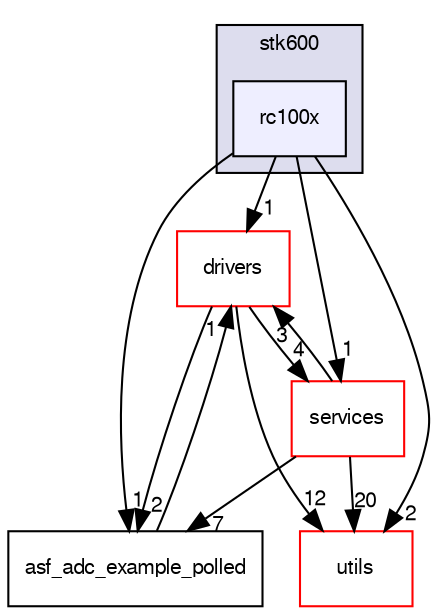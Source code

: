 digraph G {
  compound=true
  node [ fontsize="10", fontname="FreeSans"];
  edge [ labelfontsize="10", labelfontname="FreeSans"];
  subgraph clusterdir_51fe473b51ecf7e62fe74d21b4e358cd {
    graph [ bgcolor="#ddddee", pencolor="black", label="stk600" fontname="FreeSans", fontsize="10", URL="dir_51fe473b51ecf7e62fe74d21b4e358cd.html"]
  dir_0d8d737dc9bf5e9b5e74e6bfb431ecd9 [shape=box, label="rc100x", style="filled", fillcolor="#eeeeff", pencolor="black", URL="dir_0d8d737dc9bf5e9b5e74e6bfb431ecd9.html"];
  }
  dir_48d7c75bc2d65fbf40aa264a7dbfade3 [shape=box label="drivers" fillcolor="white" style="filled" color="red" URL="dir_48d7c75bc2d65fbf40aa264a7dbfade3.html"];
  dir_a3daf184e2a07ef4b49807f50f1e84df [shape=box label="asf_adc_example_polled" URL="dir_a3daf184e2a07ef4b49807f50f1e84df.html"];
  dir_6df56000e9397a0e5b9a9ad92f20af68 [shape=box label="services" fillcolor="white" style="filled" color="red" URL="dir_6df56000e9397a0e5b9a9ad92f20af68.html"];
  dir_e74a7c641d1b032fbb218d42b422d49b [shape=box label="utils" fillcolor="white" style="filled" color="red" URL="dir_e74a7c641d1b032fbb218d42b422d49b.html"];
  dir_48d7c75bc2d65fbf40aa264a7dbfade3->dir_a3daf184e2a07ef4b49807f50f1e84df [headlabel="2", labeldistance=1.5 headhref="dir_000009_000037.html"];
  dir_48d7c75bc2d65fbf40aa264a7dbfade3->dir_6df56000e9397a0e5b9a9ad92f20af68 [headlabel="4", labeldistance=1.5 headhref="dir_000009_000017.html"];
  dir_48d7c75bc2d65fbf40aa264a7dbfade3->dir_e74a7c641d1b032fbb218d42b422d49b [headlabel="12", labeldistance=1.5 headhref="dir_000009_000029.html"];
  dir_a3daf184e2a07ef4b49807f50f1e84df->dir_48d7c75bc2d65fbf40aa264a7dbfade3 [headlabel="1", labeldistance=1.5 headhref="dir_000037_000009.html"];
  dir_6df56000e9397a0e5b9a9ad92f20af68->dir_48d7c75bc2d65fbf40aa264a7dbfade3 [headlabel="3", labeldistance=1.5 headhref="dir_000017_000009.html"];
  dir_6df56000e9397a0e5b9a9ad92f20af68->dir_a3daf184e2a07ef4b49807f50f1e84df [headlabel="7", labeldistance=1.5 headhref="dir_000017_000037.html"];
  dir_6df56000e9397a0e5b9a9ad92f20af68->dir_e74a7c641d1b032fbb218d42b422d49b [headlabel="20", labeldistance=1.5 headhref="dir_000017_000029.html"];
  dir_0d8d737dc9bf5e9b5e74e6bfb431ecd9->dir_48d7c75bc2d65fbf40aa264a7dbfade3 [headlabel="1", labeldistance=1.5 headhref="dir_000006_000009.html"];
  dir_0d8d737dc9bf5e9b5e74e6bfb431ecd9->dir_a3daf184e2a07ef4b49807f50f1e84df [headlabel="1", labeldistance=1.5 headhref="dir_000006_000037.html"];
  dir_0d8d737dc9bf5e9b5e74e6bfb431ecd9->dir_6df56000e9397a0e5b9a9ad92f20af68 [headlabel="1", labeldistance=1.5 headhref="dir_000006_000017.html"];
  dir_0d8d737dc9bf5e9b5e74e6bfb431ecd9->dir_e74a7c641d1b032fbb218d42b422d49b [headlabel="2", labeldistance=1.5 headhref="dir_000006_000029.html"];
}
